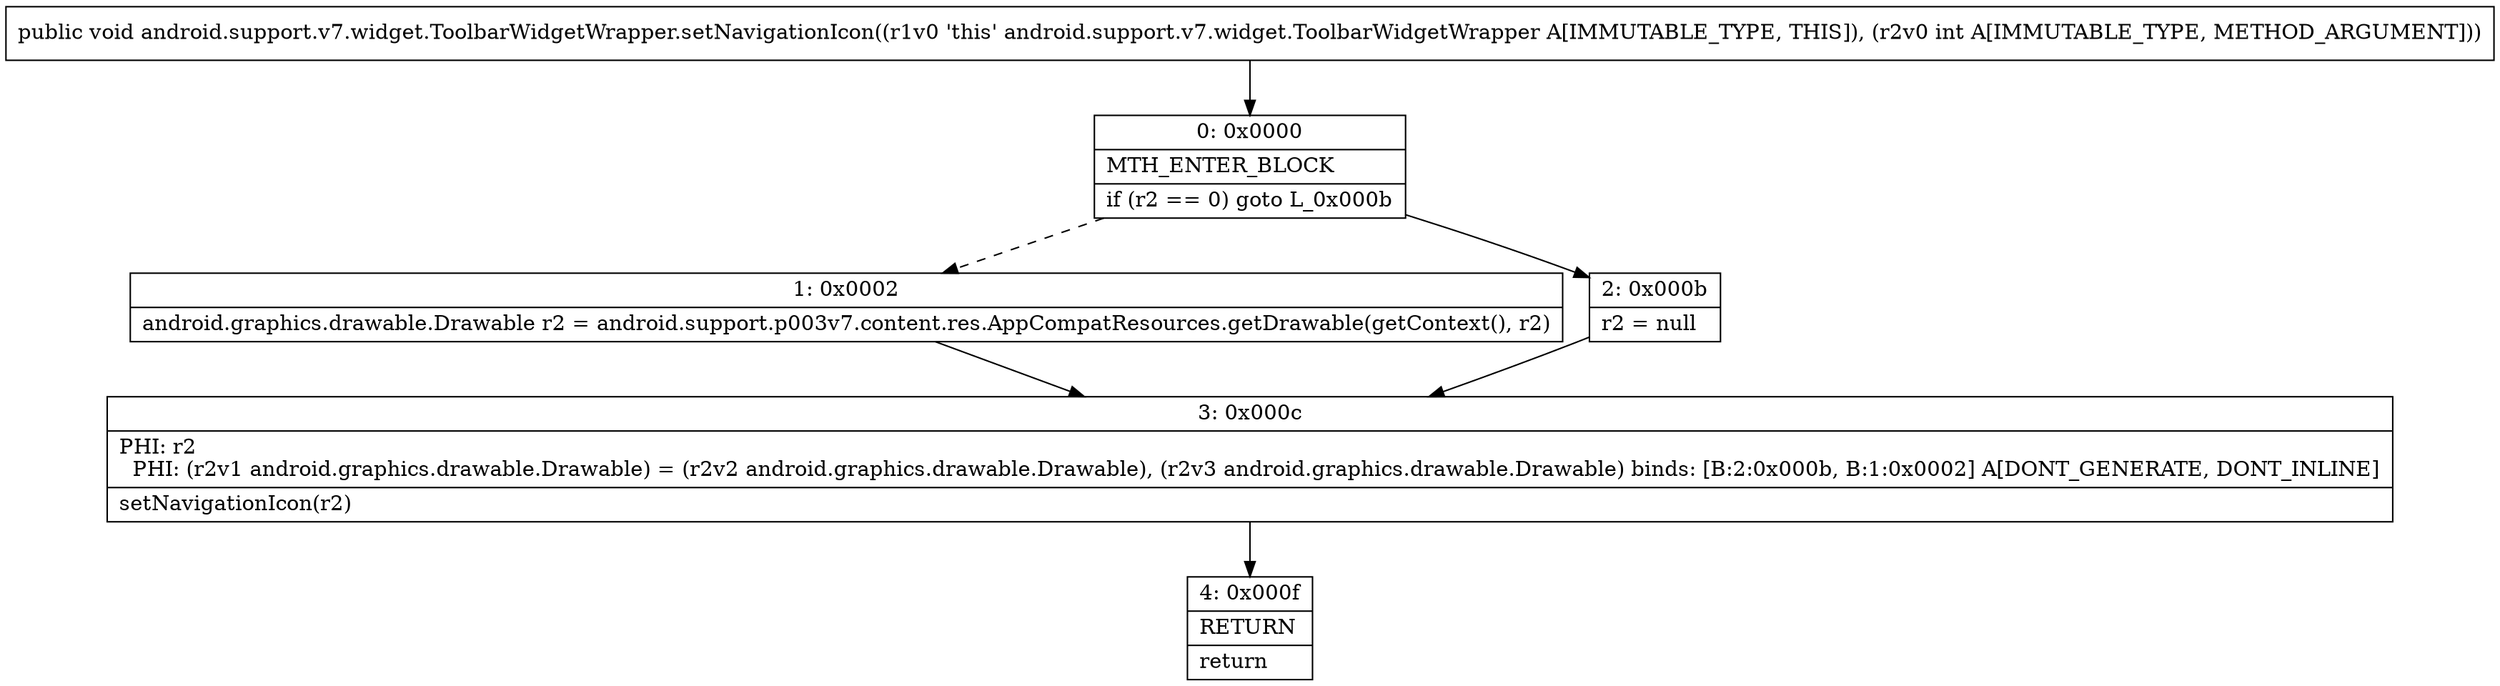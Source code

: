 digraph "CFG forandroid.support.v7.widget.ToolbarWidgetWrapper.setNavigationIcon(I)V" {
Node_0 [shape=record,label="{0\:\ 0x0000|MTH_ENTER_BLOCK\l|if (r2 == 0) goto L_0x000b\l}"];
Node_1 [shape=record,label="{1\:\ 0x0002|android.graphics.drawable.Drawable r2 = android.support.p003v7.content.res.AppCompatResources.getDrawable(getContext(), r2)\l}"];
Node_2 [shape=record,label="{2\:\ 0x000b|r2 = null\l}"];
Node_3 [shape=record,label="{3\:\ 0x000c|PHI: r2 \l  PHI: (r2v1 android.graphics.drawable.Drawable) = (r2v2 android.graphics.drawable.Drawable), (r2v3 android.graphics.drawable.Drawable) binds: [B:2:0x000b, B:1:0x0002] A[DONT_GENERATE, DONT_INLINE]\l|setNavigationIcon(r2)\l}"];
Node_4 [shape=record,label="{4\:\ 0x000f|RETURN\l|return\l}"];
MethodNode[shape=record,label="{public void android.support.v7.widget.ToolbarWidgetWrapper.setNavigationIcon((r1v0 'this' android.support.v7.widget.ToolbarWidgetWrapper A[IMMUTABLE_TYPE, THIS]), (r2v0 int A[IMMUTABLE_TYPE, METHOD_ARGUMENT])) }"];
MethodNode -> Node_0;
Node_0 -> Node_1[style=dashed];
Node_0 -> Node_2;
Node_1 -> Node_3;
Node_2 -> Node_3;
Node_3 -> Node_4;
}

